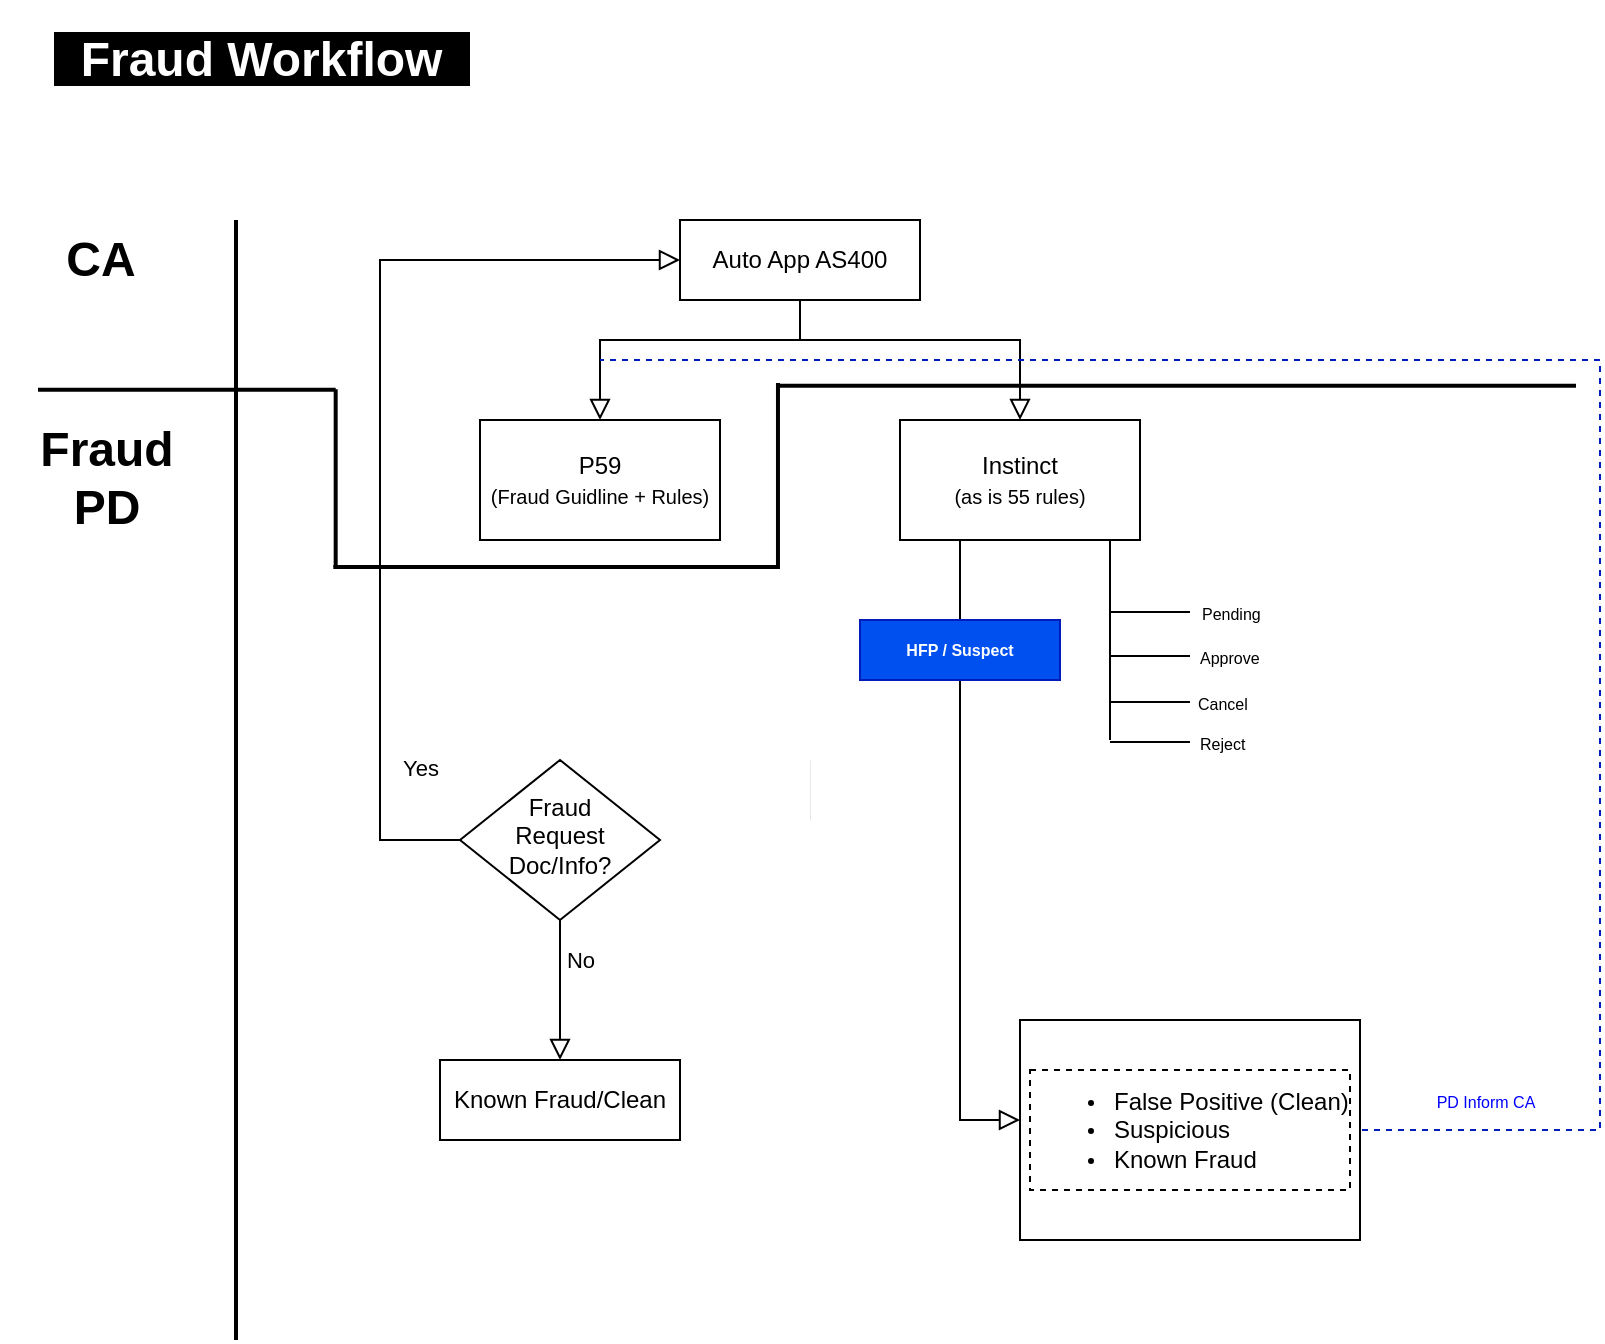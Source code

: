 <mxfile version="20.8.21" type="github">
  <diagram id="C5RBs43oDa-KdzZeNtuy" name="Page-1">
    <mxGraphModel dx="1709" dy="919" grid="1" gridSize="10" guides="1" tooltips="1" connect="1" arrows="1" fold="1" page="1" pageScale="1" pageWidth="827" pageHeight="1169" math="0" shadow="0">
      <root>
        <mxCell id="WIyWlLk6GJQsqaUBKTNV-0" />
        <mxCell id="WIyWlLk6GJQsqaUBKTNV-1" parent="WIyWlLk6GJQsqaUBKTNV-0" />
        <mxCell id="WIyWlLk6GJQsqaUBKTNV-2" value="" style="rounded=0;html=1;jettySize=auto;orthogonalLoop=1;fontSize=11;endArrow=block;endFill=0;endSize=8;strokeWidth=1;shadow=0;labelBackgroundColor=none;edgeStyle=orthogonalEdgeStyle;entryX=0.5;entryY=0;entryDx=0;entryDy=0;" parent="WIyWlLk6GJQsqaUBKTNV-1" source="WIyWlLk6GJQsqaUBKTNV-3" target="WIyWlLk6GJQsqaUBKTNV-11" edge="1">
          <mxGeometry relative="1" as="geometry">
            <Array as="points">
              <mxPoint x="308" y="170" />
            </Array>
          </mxGeometry>
        </mxCell>
        <mxCell id="WIyWlLk6GJQsqaUBKTNV-3" value="Auto App AS400" style="rounded=0;whiteSpace=wrap;html=1;fontSize=12;glass=0;strokeWidth=1;shadow=0;" parent="WIyWlLk6GJQsqaUBKTNV-1" vertex="1">
          <mxGeometry x="348" y="110" width="120" height="40" as="geometry" />
        </mxCell>
        <mxCell id="WIyWlLk6GJQsqaUBKTNV-4" value="Yes" style="rounded=0;html=1;jettySize=auto;orthogonalLoop=1;fontSize=11;endArrow=block;endFill=0;endSize=8;strokeWidth=1;shadow=0;labelBackgroundColor=none;edgeStyle=orthogonalEdgeStyle;entryX=0;entryY=0.5;entryDx=0;entryDy=0;" parent="WIyWlLk6GJQsqaUBKTNV-1" source="WIyWlLk6GJQsqaUBKTNV-6" target="WIyWlLk6GJQsqaUBKTNV-3" edge="1">
          <mxGeometry x="-0.684" y="-20" relative="1" as="geometry">
            <mxPoint as="offset" />
            <mxPoint x="308" y="320" as="targetPoint" />
            <Array as="points">
              <mxPoint x="198" y="420" />
              <mxPoint x="198" y="130" />
            </Array>
          </mxGeometry>
        </mxCell>
        <mxCell id="WIyWlLk6GJQsqaUBKTNV-5" value="No" style="edgeStyle=orthogonalEdgeStyle;rounded=0;html=1;jettySize=auto;orthogonalLoop=1;fontSize=11;endArrow=block;endFill=0;endSize=8;strokeWidth=1;shadow=0;labelBackgroundColor=none;" parent="WIyWlLk6GJQsqaUBKTNV-1" source="WIyWlLk6GJQsqaUBKTNV-6" target="WIyWlLk6GJQsqaUBKTNV-7" edge="1">
          <mxGeometry x="-0.429" y="10" relative="1" as="geometry">
            <mxPoint as="offset" />
          </mxGeometry>
        </mxCell>
        <mxCell id="WIyWlLk6GJQsqaUBKTNV-6" value="Fraud&lt;br&gt;Request&lt;br&gt;Doc/Info?" style="rhombus;whiteSpace=wrap;html=1;shadow=0;fontFamily=Helvetica;fontSize=12;align=center;strokeWidth=1;spacing=6;spacingTop=-4;" parent="WIyWlLk6GJQsqaUBKTNV-1" vertex="1">
          <mxGeometry x="238" y="380" width="100" height="80" as="geometry" />
        </mxCell>
        <mxCell id="WIyWlLk6GJQsqaUBKTNV-7" value="Known Fraud/Clean" style="rounded=0;whiteSpace=wrap;html=1;fontSize=12;glass=0;strokeWidth=1;shadow=0;" parent="WIyWlLk6GJQsqaUBKTNV-1" vertex="1">
          <mxGeometry x="228" y="530" width="120" height="40" as="geometry" />
        </mxCell>
        <mxCell id="WIyWlLk6GJQsqaUBKTNV-11" value="P59&lt;br&gt;&lt;font style=&quot;font-size: 10px;&quot;&gt;(Fraud Guidline + Rules)&lt;/font&gt;" style="rounded=0;whiteSpace=wrap;html=1;fontSize=12;glass=0;strokeWidth=1;shadow=0;" parent="WIyWlLk6GJQsqaUBKTNV-1" vertex="1">
          <mxGeometry x="248" y="210" width="120" height="60" as="geometry" />
        </mxCell>
        <mxCell id="WIyWlLk6GJQsqaUBKTNV-12" value="Instinct&lt;br&gt;&lt;font style=&quot;font-size: 10px;&quot;&gt;(as is 55 rules)&lt;/font&gt;" style="rounded=0;whiteSpace=wrap;html=1;fontSize=12;glass=0;strokeWidth=1;shadow=0;" parent="WIyWlLk6GJQsqaUBKTNV-1" vertex="1">
          <mxGeometry x="458" y="210" width="120" height="60" as="geometry" />
        </mxCell>
        <mxCell id="dICTuY7nN_zT0jJzr2v3-0" value="&lt;h1&gt;&lt;span style=&quot;background-color: rgb(0, 0, 0);&quot;&gt;&lt;font color=&quot;#ffffff&quot;&gt;&amp;nbsp; Fraud Workflow&amp;nbsp;&amp;nbsp;&lt;/font&gt;&lt;/span&gt;&lt;/h1&gt;&lt;p&gt;&lt;br&gt;&lt;/p&gt;" style="text;html=1;spacing=5;spacingTop=-20;whiteSpace=wrap;overflow=hidden;rounded=0;" vertex="1" parent="WIyWlLk6GJQsqaUBKTNV-1">
          <mxGeometry x="30" y="10" width="230" height="40" as="geometry" />
        </mxCell>
        <mxCell id="dICTuY7nN_zT0jJzr2v3-3" value="" style="line;strokeWidth=2;direction=south;html=1;" vertex="1" parent="WIyWlLk6GJQsqaUBKTNV-1">
          <mxGeometry x="121" y="110" width="10" height="560" as="geometry" />
        </mxCell>
        <mxCell id="dICTuY7nN_zT0jJzr2v3-5" value="CA" style="text;strokeColor=none;fillColor=none;html=1;fontSize=24;fontStyle=1;verticalAlign=middle;align=center;" vertex="1" parent="WIyWlLk6GJQsqaUBKTNV-1">
          <mxGeometry x="8" y="110" width="100" height="40" as="geometry" />
        </mxCell>
        <mxCell id="dICTuY7nN_zT0jJzr2v3-22" value="" style="rounded=0;html=1;jettySize=auto;orthogonalLoop=1;fontSize=11;endArrow=block;endFill=0;endSize=8;strokeWidth=1;shadow=0;labelBackgroundColor=none;edgeStyle=orthogonalEdgeStyle;entryX=0.5;entryY=0;entryDx=0;entryDy=0;exitX=0.5;exitY=1;exitDx=0;exitDy=0;" edge="1" parent="WIyWlLk6GJQsqaUBKTNV-1" source="WIyWlLk6GJQsqaUBKTNV-3" target="WIyWlLk6GJQsqaUBKTNV-12">
          <mxGeometry relative="1" as="geometry">
            <mxPoint x="418" y="160" as="sourcePoint" />
            <mxPoint x="318" y="220" as="targetPoint" />
            <Array as="points">
              <mxPoint x="408" y="170" />
              <mxPoint x="518" y="170" />
            </Array>
          </mxGeometry>
        </mxCell>
        <mxCell id="dICTuY7nN_zT0jJzr2v3-23" value="" style="rounded=0;html=1;jettySize=auto;orthogonalLoop=1;fontSize=11;endArrow=block;endFill=0;endSize=8;strokeWidth=1;shadow=0;labelBackgroundColor=none;edgeStyle=orthogonalEdgeStyle;exitX=0.25;exitY=1;exitDx=0;exitDy=0;" edge="1" parent="WIyWlLk6GJQsqaUBKTNV-1" source="WIyWlLk6GJQsqaUBKTNV-12">
          <mxGeometry relative="1" as="geometry">
            <mxPoint x="458" y="340" as="sourcePoint" />
            <mxPoint x="518" y="560" as="targetPoint" />
            <Array as="points">
              <mxPoint x="488" y="560" />
            </Array>
          </mxGeometry>
        </mxCell>
        <mxCell id="dICTuY7nN_zT0jJzr2v3-24" value="" style="endArrow=none;dashed=1;html=1;rounded=0;fontSize=10;exitX=1;exitY=0.5;exitDx=0;exitDy=0;fillColor=#0050ef;strokeColor=#001DBC;" edge="1" parent="WIyWlLk6GJQsqaUBKTNV-1" source="dICTuY7nN_zT0jJzr2v3-25">
          <mxGeometry width="50" height="50" relative="1" as="geometry">
            <mxPoint x="778" y="570" as="sourcePoint" />
            <mxPoint x="308" y="180" as="targetPoint" />
            <Array as="points">
              <mxPoint x="808" y="565" />
              <mxPoint x="808" y="370" />
              <mxPoint x="808" y="180" />
            </Array>
          </mxGeometry>
        </mxCell>
        <mxCell id="dICTuY7nN_zT0jJzr2v3-26" value="" style="group" vertex="1" connectable="0" parent="WIyWlLk6GJQsqaUBKTNV-1">
          <mxGeometry x="518" y="510" width="170" height="110" as="geometry" />
        </mxCell>
        <mxCell id="dICTuY7nN_zT0jJzr2v3-20" value="&lt;div style=&quot;&quot;&gt;&lt;div&gt;&lt;br&gt;&lt;/div&gt;&lt;/div&gt;" style="rounded=0;whiteSpace=wrap;html=1;fontSize=12;glass=0;strokeWidth=1;shadow=0;align=left;" vertex="1" parent="dICTuY7nN_zT0jJzr2v3-26">
          <mxGeometry width="170" height="110" as="geometry" />
        </mxCell>
        <mxCell id="dICTuY7nN_zT0jJzr2v3-25" value="&lt;ul&gt;&lt;li&gt;&lt;font style=&quot;font-size: 12px;&quot;&gt;&lt;span style=&quot;background-color: initial;&quot;&gt;False Positive (Clean)&lt;/span&gt;&lt;/font&gt;&lt;/li&gt;&lt;li&gt;&lt;font style=&quot;font-size: 12px;&quot;&gt;&lt;span style=&quot;background-color: initial;&quot;&gt;Suspicious&lt;/span&gt;&lt;/font&gt;&lt;/li&gt;&lt;li&gt;&lt;font style=&quot;font-size: 12px;&quot;&gt;&lt;span style=&quot;background-color: initial;&quot;&gt;Known Fraud&lt;/span&gt;&lt;/font&gt;&lt;/li&gt;&lt;/ul&gt;" style="rounded=0;whiteSpace=wrap;html=1;fontSize=10;dashed=1;align=left;" vertex="1" parent="dICTuY7nN_zT0jJzr2v3-26">
          <mxGeometry x="5" y="25" width="160" height="60" as="geometry" />
        </mxCell>
        <mxCell id="dICTuY7nN_zT0jJzr2v3-27" value="&lt;font color=&quot;#0000ff&quot; style=&quot;font-size: 8px;&quot;&gt;PD Inform CA&lt;/font&gt;" style="text;html=1;align=center;verticalAlign=middle;whiteSpace=wrap;rounded=0;fontSize=12;" vertex="1" parent="WIyWlLk6GJQsqaUBKTNV-1">
          <mxGeometry x="703" y="535" width="95.5" height="30" as="geometry" />
        </mxCell>
        <mxCell id="dICTuY7nN_zT0jJzr2v3-30" value="&lt;font style=&quot;font-size: 8px;&quot;&gt;HFP / Suspect&lt;/font&gt;" style="text;html=1;strokeColor=#001DBC;fillColor=#0050ef;align=center;verticalAlign=middle;whiteSpace=wrap;rounded=0;fontSize=8;fontColor=#ffffff;fontStyle=1" vertex="1" parent="WIyWlLk6GJQsqaUBKTNV-1">
          <mxGeometry x="438" y="310" width="100" height="30" as="geometry" />
        </mxCell>
        <mxCell id="dICTuY7nN_zT0jJzr2v3-41" value="" style="line;strokeWidth=0;direction=south;html=1;fontSize=8;fontColor=#FF0080;" vertex="1" parent="WIyWlLk6GJQsqaUBKTNV-1">
          <mxGeometry x="408" y="380" width="10" height="30" as="geometry" />
        </mxCell>
        <mxCell id="dICTuY7nN_zT0jJzr2v3-50" value="" style="group" vertex="1" connectable="0" parent="WIyWlLk6GJQsqaUBKTNV-1">
          <mxGeometry x="558" y="270" width="45" height="106" as="geometry" />
        </mxCell>
        <mxCell id="dICTuY7nN_zT0jJzr2v3-40" value="" style="line;strokeWidth=1;direction=south;html=1;fontSize=8;fontColor=#FF0080;" vertex="1" parent="dICTuY7nN_zT0jJzr2v3-50">
          <mxGeometry width="10" height="100" as="geometry" />
        </mxCell>
        <mxCell id="dICTuY7nN_zT0jJzr2v3-45" value="" style="line;strokeWidth=1;html=1;fontSize=8;fontColor=#FF0080;" vertex="1" parent="dICTuY7nN_zT0jJzr2v3-50">
          <mxGeometry x="5" y="31" width="40" height="10" as="geometry" />
        </mxCell>
        <mxCell id="dICTuY7nN_zT0jJzr2v3-47" value="" style="line;strokeWidth=1;html=1;fontSize=8;fontColor=#FF0080;" vertex="1" parent="dICTuY7nN_zT0jJzr2v3-50">
          <mxGeometry x="5" y="53" width="40" height="10" as="geometry" />
        </mxCell>
        <mxCell id="dICTuY7nN_zT0jJzr2v3-48" value="" style="line;strokeWidth=1;html=1;fontSize=8;fontColor=#FF0080;" vertex="1" parent="dICTuY7nN_zT0jJzr2v3-50">
          <mxGeometry x="5" y="76" width="40" height="10" as="geometry" />
        </mxCell>
        <mxCell id="dICTuY7nN_zT0jJzr2v3-49" value="" style="line;strokeWidth=1;html=1;fontSize=8;fontColor=#FF0080;" vertex="1" parent="dICTuY7nN_zT0jJzr2v3-50">
          <mxGeometry x="5" y="96" width="40" height="10" as="geometry" />
        </mxCell>
        <mxCell id="dICTuY7nN_zT0jJzr2v3-55" value="" style="group" vertex="1" connectable="0" parent="WIyWlLk6GJQsqaUBKTNV-1">
          <mxGeometry x="27" y="191.5" width="769" height="195" as="geometry" />
        </mxCell>
        <mxCell id="dICTuY7nN_zT0jJzr2v3-19" value="" style="group" vertex="1" connectable="0" parent="dICTuY7nN_zT0jJzr2v3-55">
          <mxGeometry width="769" height="127" as="geometry" />
        </mxCell>
        <mxCell id="dICTuY7nN_zT0jJzr2v3-16" value="" style="line;strokeWidth=2;direction=south;html=1;fontSize=10;" vertex="1" parent="dICTuY7nN_zT0jJzr2v3-19">
          <mxGeometry x="365.019" width="9.935" height="93" as="geometry" />
        </mxCell>
        <mxCell id="dICTuY7nN_zT0jJzr2v3-18" value="" style="group" vertex="1" connectable="0" parent="dICTuY7nN_zT0jJzr2v3-19">
          <mxGeometry width="769" height="127" as="geometry" />
        </mxCell>
        <mxCell id="dICTuY7nN_zT0jJzr2v3-11" value="" style="group" vertex="1" connectable="0" parent="dICTuY7nN_zT0jJzr2v3-18">
          <mxGeometry y="2" width="153.8" height="90" as="geometry" />
        </mxCell>
        <mxCell id="dICTuY7nN_zT0jJzr2v3-2" value="" style="line;strokeWidth=2;html=1;" vertex="1" parent="dICTuY7nN_zT0jJzr2v3-11">
          <mxGeometry width="148.839" height="2.866" as="geometry" />
        </mxCell>
        <mxCell id="dICTuY7nN_zT0jJzr2v3-10" value="" style="line;strokeWidth=2;direction=south;html=1;fontSize=10;" vertex="1" parent="dICTuY7nN_zT0jJzr2v3-11">
          <mxGeometry x="143.877" y="1.146" width="9.923" height="88.854" as="geometry" />
        </mxCell>
        <mxCell id="dICTuY7nN_zT0jJzr2v3-7" value="Fraud&lt;br&gt;PD" style="text;strokeColor=none;fillColor=none;html=1;fontSize=24;fontStyle=1;verticalAlign=middle;align=center;" vertex="1" parent="dICTuY7nN_zT0jJzr2v3-11">
          <mxGeometry x="-16" y="25.57" width="100" height="40" as="geometry" />
        </mxCell>
        <mxCell id="dICTuY7nN_zT0jJzr2v3-15" value="" style="line;strokeWidth=2;html=1;fontSize=10;" vertex="1" parent="dICTuY7nN_zT0jJzr2v3-18">
          <mxGeometry x="147.648" y="87" width="221.472" height="10" as="geometry" />
        </mxCell>
        <mxCell id="dICTuY7nN_zT0jJzr2v3-17" value="" style="line;strokeWidth=2;html=1;" vertex="1" parent="dICTuY7nN_zT0jJzr2v3-18">
          <mxGeometry x="369.12" width="399.88" height="2.87" as="geometry" />
        </mxCell>
        <mxCell id="dICTuY7nN_zT0jJzr2v3-51" value="&lt;font color=&quot;#000000&quot;&gt;Pending&lt;/font&gt;" style="text;html=1;strokeColor=none;fillColor=none;align=left;verticalAlign=middle;whiteSpace=wrap;rounded=0;fontSize=8;fontColor=#FF0080;" vertex="1" parent="dICTuY7nN_zT0jJzr2v3-18">
          <mxGeometry x="580" y="100" width="60" height="30" as="geometry" />
        </mxCell>
        <mxCell id="dICTuY7nN_zT0jJzr2v3-52" value="&lt;font color=&quot;#000000&quot;&gt;Approve&lt;/font&gt;" style="text;html=1;strokeColor=none;fillColor=none;align=left;verticalAlign=middle;whiteSpace=wrap;rounded=0;fontSize=8;fontColor=#FF0080;" vertex="1" parent="dICTuY7nN_zT0jJzr2v3-55">
          <mxGeometry x="579" y="122" width="60" height="30" as="geometry" />
        </mxCell>
        <mxCell id="dICTuY7nN_zT0jJzr2v3-53" value="&lt;font color=&quot;#000000&quot;&gt;Cancel&lt;/font&gt;" style="text;html=1;strokeColor=none;fillColor=none;align=left;verticalAlign=middle;whiteSpace=wrap;rounded=0;fontSize=8;fontColor=#FF0080;" vertex="1" parent="dICTuY7nN_zT0jJzr2v3-55">
          <mxGeometry x="578" y="145" width="60" height="30" as="geometry" />
        </mxCell>
        <mxCell id="dICTuY7nN_zT0jJzr2v3-54" value="&lt;font color=&quot;#000000&quot;&gt;Reject&lt;/font&gt;" style="text;html=1;strokeColor=none;fillColor=none;align=left;verticalAlign=middle;whiteSpace=wrap;rounded=0;fontSize=8;fontColor=#FF0080;" vertex="1" parent="dICTuY7nN_zT0jJzr2v3-55">
          <mxGeometry x="579" y="165" width="60" height="30" as="geometry" />
        </mxCell>
      </root>
    </mxGraphModel>
  </diagram>
</mxfile>
